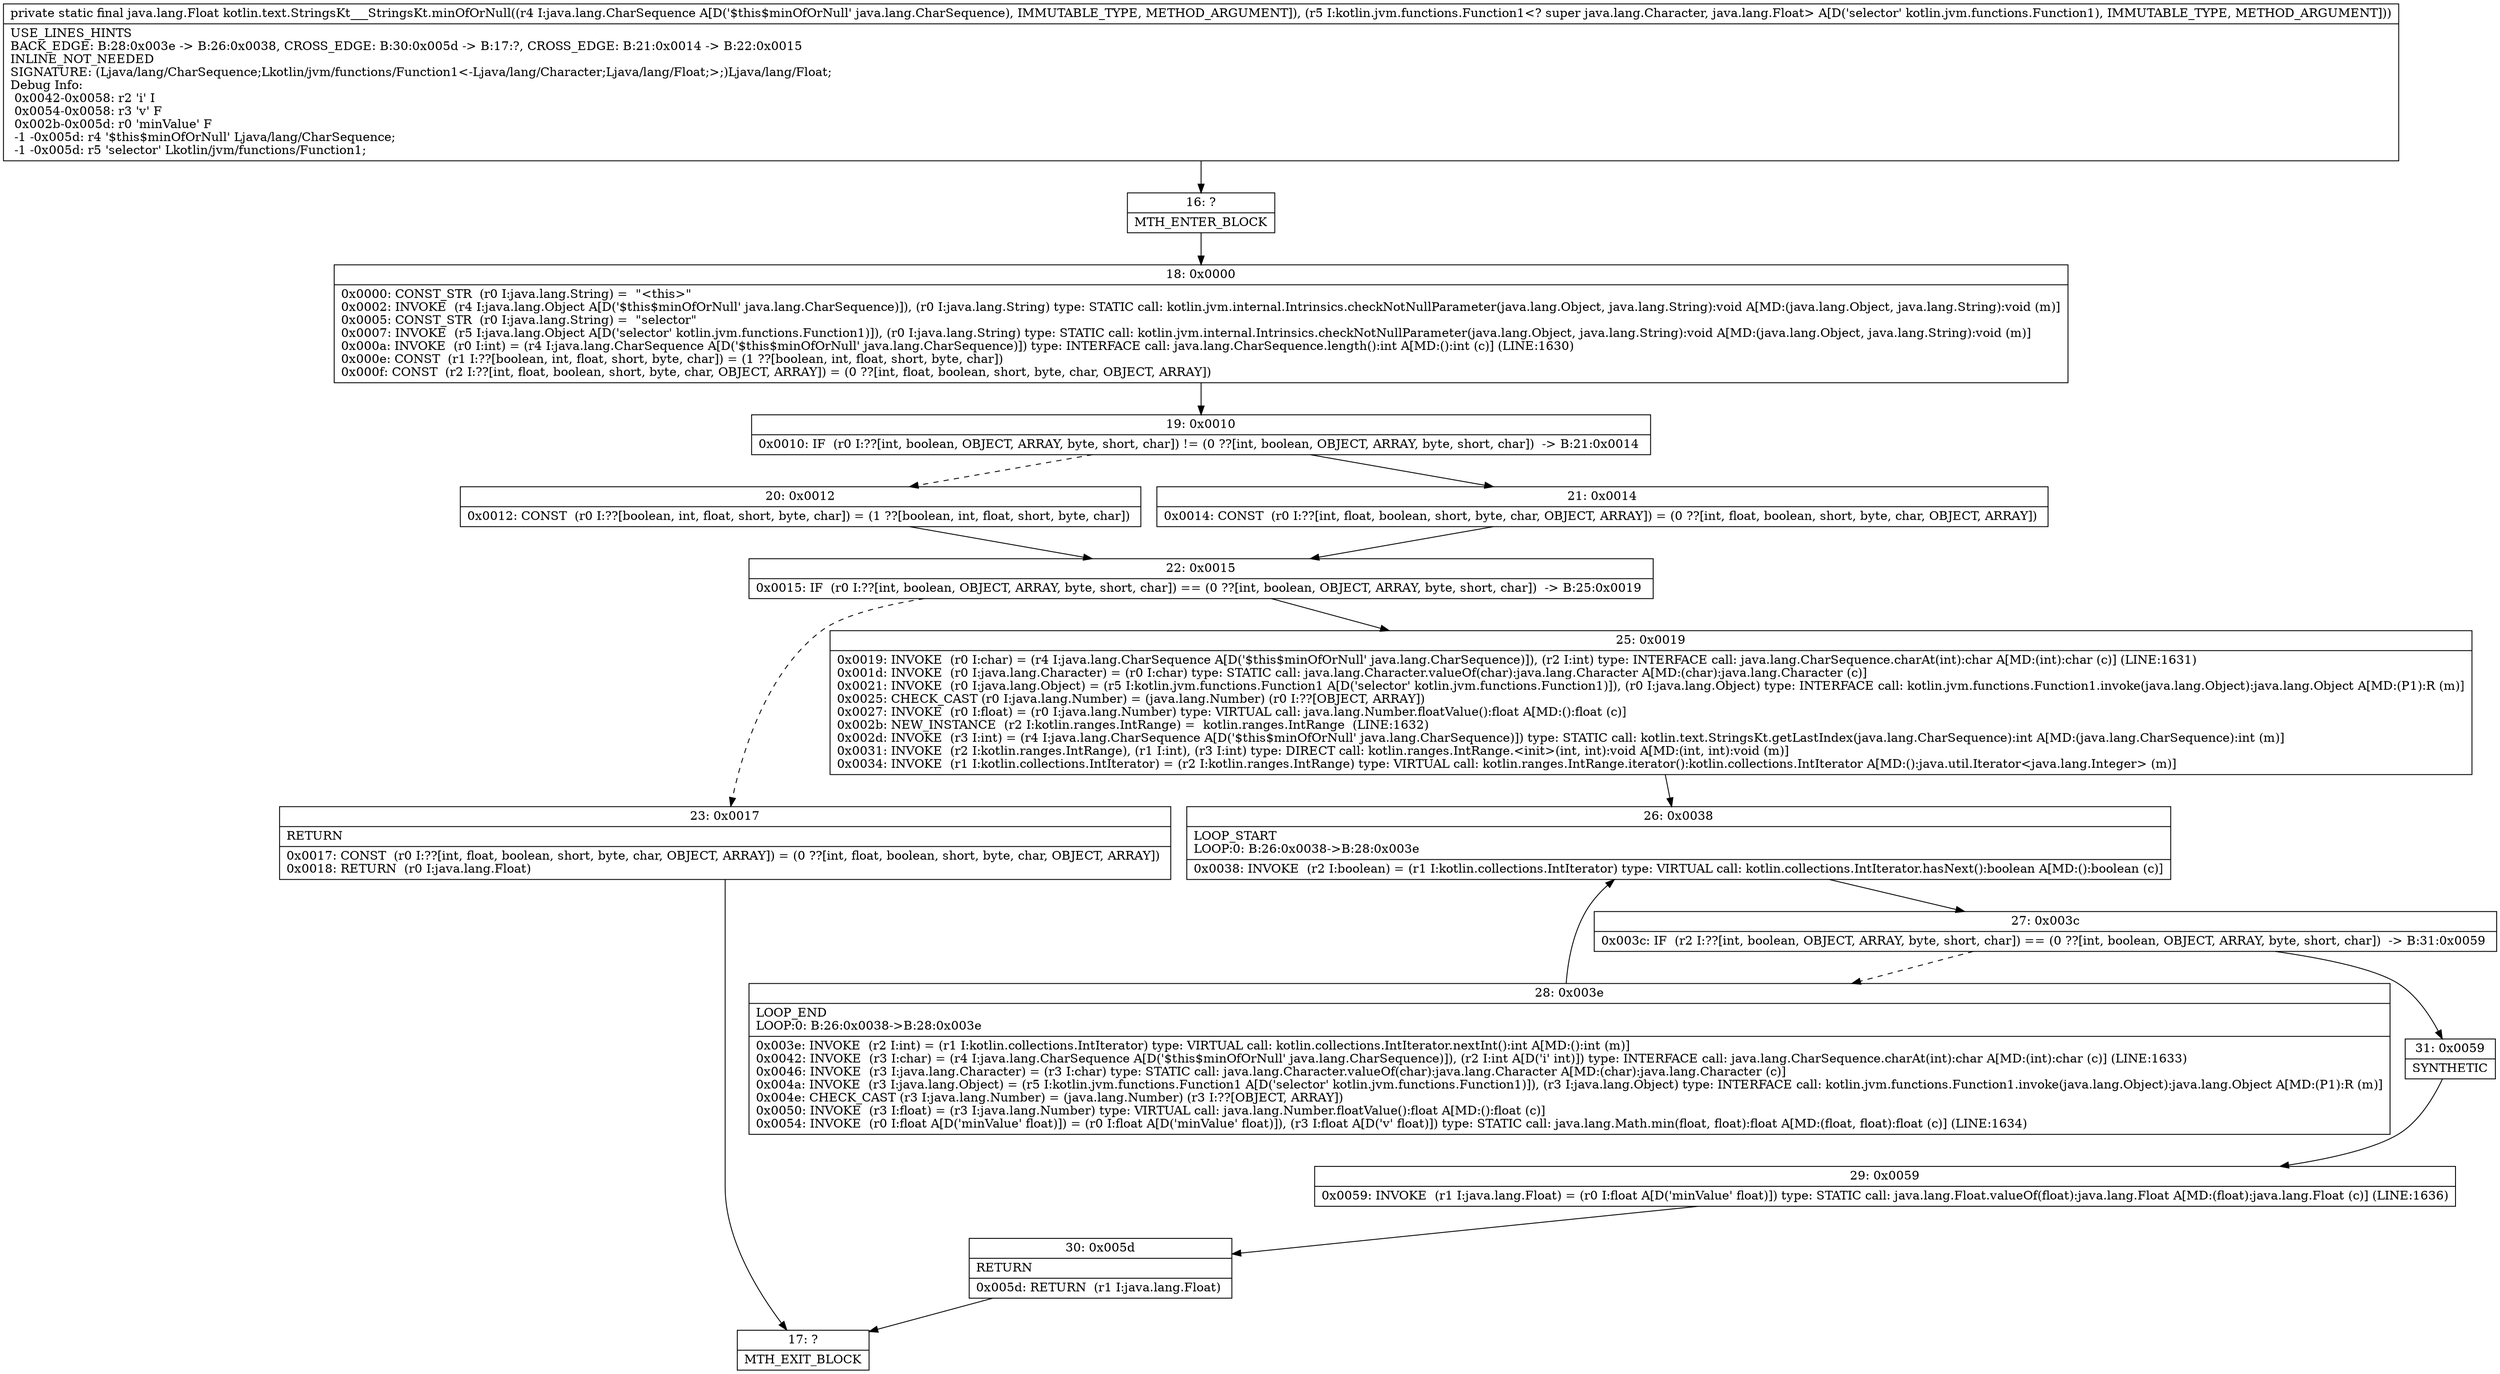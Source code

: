 digraph "CFG forkotlin.text.StringsKt___StringsKt.minOfOrNull(Ljava\/lang\/CharSequence;Lkotlin\/jvm\/functions\/Function1;)Ljava\/lang\/Float;" {
Node_16 [shape=record,label="{16\:\ ?|MTH_ENTER_BLOCK\l}"];
Node_18 [shape=record,label="{18\:\ 0x0000|0x0000: CONST_STR  (r0 I:java.lang.String) =  \"\<this\>\" \l0x0002: INVOKE  (r4 I:java.lang.Object A[D('$this$minOfOrNull' java.lang.CharSequence)]), (r0 I:java.lang.String) type: STATIC call: kotlin.jvm.internal.Intrinsics.checkNotNullParameter(java.lang.Object, java.lang.String):void A[MD:(java.lang.Object, java.lang.String):void (m)]\l0x0005: CONST_STR  (r0 I:java.lang.String) =  \"selector\" \l0x0007: INVOKE  (r5 I:java.lang.Object A[D('selector' kotlin.jvm.functions.Function1)]), (r0 I:java.lang.String) type: STATIC call: kotlin.jvm.internal.Intrinsics.checkNotNullParameter(java.lang.Object, java.lang.String):void A[MD:(java.lang.Object, java.lang.String):void (m)]\l0x000a: INVOKE  (r0 I:int) = (r4 I:java.lang.CharSequence A[D('$this$minOfOrNull' java.lang.CharSequence)]) type: INTERFACE call: java.lang.CharSequence.length():int A[MD:():int (c)] (LINE:1630)\l0x000e: CONST  (r1 I:??[boolean, int, float, short, byte, char]) = (1 ??[boolean, int, float, short, byte, char]) \l0x000f: CONST  (r2 I:??[int, float, boolean, short, byte, char, OBJECT, ARRAY]) = (0 ??[int, float, boolean, short, byte, char, OBJECT, ARRAY]) \l}"];
Node_19 [shape=record,label="{19\:\ 0x0010|0x0010: IF  (r0 I:??[int, boolean, OBJECT, ARRAY, byte, short, char]) != (0 ??[int, boolean, OBJECT, ARRAY, byte, short, char])  \-\> B:21:0x0014 \l}"];
Node_20 [shape=record,label="{20\:\ 0x0012|0x0012: CONST  (r0 I:??[boolean, int, float, short, byte, char]) = (1 ??[boolean, int, float, short, byte, char]) \l}"];
Node_22 [shape=record,label="{22\:\ 0x0015|0x0015: IF  (r0 I:??[int, boolean, OBJECT, ARRAY, byte, short, char]) == (0 ??[int, boolean, OBJECT, ARRAY, byte, short, char])  \-\> B:25:0x0019 \l}"];
Node_23 [shape=record,label="{23\:\ 0x0017|RETURN\l|0x0017: CONST  (r0 I:??[int, float, boolean, short, byte, char, OBJECT, ARRAY]) = (0 ??[int, float, boolean, short, byte, char, OBJECT, ARRAY]) \l0x0018: RETURN  (r0 I:java.lang.Float) \l}"];
Node_17 [shape=record,label="{17\:\ ?|MTH_EXIT_BLOCK\l}"];
Node_25 [shape=record,label="{25\:\ 0x0019|0x0019: INVOKE  (r0 I:char) = (r4 I:java.lang.CharSequence A[D('$this$minOfOrNull' java.lang.CharSequence)]), (r2 I:int) type: INTERFACE call: java.lang.CharSequence.charAt(int):char A[MD:(int):char (c)] (LINE:1631)\l0x001d: INVOKE  (r0 I:java.lang.Character) = (r0 I:char) type: STATIC call: java.lang.Character.valueOf(char):java.lang.Character A[MD:(char):java.lang.Character (c)]\l0x0021: INVOKE  (r0 I:java.lang.Object) = (r5 I:kotlin.jvm.functions.Function1 A[D('selector' kotlin.jvm.functions.Function1)]), (r0 I:java.lang.Object) type: INTERFACE call: kotlin.jvm.functions.Function1.invoke(java.lang.Object):java.lang.Object A[MD:(P1):R (m)]\l0x0025: CHECK_CAST (r0 I:java.lang.Number) = (java.lang.Number) (r0 I:??[OBJECT, ARRAY]) \l0x0027: INVOKE  (r0 I:float) = (r0 I:java.lang.Number) type: VIRTUAL call: java.lang.Number.floatValue():float A[MD:():float (c)]\l0x002b: NEW_INSTANCE  (r2 I:kotlin.ranges.IntRange) =  kotlin.ranges.IntRange  (LINE:1632)\l0x002d: INVOKE  (r3 I:int) = (r4 I:java.lang.CharSequence A[D('$this$minOfOrNull' java.lang.CharSequence)]) type: STATIC call: kotlin.text.StringsKt.getLastIndex(java.lang.CharSequence):int A[MD:(java.lang.CharSequence):int (m)]\l0x0031: INVOKE  (r2 I:kotlin.ranges.IntRange), (r1 I:int), (r3 I:int) type: DIRECT call: kotlin.ranges.IntRange.\<init\>(int, int):void A[MD:(int, int):void (m)]\l0x0034: INVOKE  (r1 I:kotlin.collections.IntIterator) = (r2 I:kotlin.ranges.IntRange) type: VIRTUAL call: kotlin.ranges.IntRange.iterator():kotlin.collections.IntIterator A[MD:():java.util.Iterator\<java.lang.Integer\> (m)]\l}"];
Node_26 [shape=record,label="{26\:\ 0x0038|LOOP_START\lLOOP:0: B:26:0x0038\-\>B:28:0x003e\l|0x0038: INVOKE  (r2 I:boolean) = (r1 I:kotlin.collections.IntIterator) type: VIRTUAL call: kotlin.collections.IntIterator.hasNext():boolean A[MD:():boolean (c)]\l}"];
Node_27 [shape=record,label="{27\:\ 0x003c|0x003c: IF  (r2 I:??[int, boolean, OBJECT, ARRAY, byte, short, char]) == (0 ??[int, boolean, OBJECT, ARRAY, byte, short, char])  \-\> B:31:0x0059 \l}"];
Node_28 [shape=record,label="{28\:\ 0x003e|LOOP_END\lLOOP:0: B:26:0x0038\-\>B:28:0x003e\l|0x003e: INVOKE  (r2 I:int) = (r1 I:kotlin.collections.IntIterator) type: VIRTUAL call: kotlin.collections.IntIterator.nextInt():int A[MD:():int (m)]\l0x0042: INVOKE  (r3 I:char) = (r4 I:java.lang.CharSequence A[D('$this$minOfOrNull' java.lang.CharSequence)]), (r2 I:int A[D('i' int)]) type: INTERFACE call: java.lang.CharSequence.charAt(int):char A[MD:(int):char (c)] (LINE:1633)\l0x0046: INVOKE  (r3 I:java.lang.Character) = (r3 I:char) type: STATIC call: java.lang.Character.valueOf(char):java.lang.Character A[MD:(char):java.lang.Character (c)]\l0x004a: INVOKE  (r3 I:java.lang.Object) = (r5 I:kotlin.jvm.functions.Function1 A[D('selector' kotlin.jvm.functions.Function1)]), (r3 I:java.lang.Object) type: INTERFACE call: kotlin.jvm.functions.Function1.invoke(java.lang.Object):java.lang.Object A[MD:(P1):R (m)]\l0x004e: CHECK_CAST (r3 I:java.lang.Number) = (java.lang.Number) (r3 I:??[OBJECT, ARRAY]) \l0x0050: INVOKE  (r3 I:float) = (r3 I:java.lang.Number) type: VIRTUAL call: java.lang.Number.floatValue():float A[MD:():float (c)]\l0x0054: INVOKE  (r0 I:float A[D('minValue' float)]) = (r0 I:float A[D('minValue' float)]), (r3 I:float A[D('v' float)]) type: STATIC call: java.lang.Math.min(float, float):float A[MD:(float, float):float (c)] (LINE:1634)\l}"];
Node_31 [shape=record,label="{31\:\ 0x0059|SYNTHETIC\l}"];
Node_29 [shape=record,label="{29\:\ 0x0059|0x0059: INVOKE  (r1 I:java.lang.Float) = (r0 I:float A[D('minValue' float)]) type: STATIC call: java.lang.Float.valueOf(float):java.lang.Float A[MD:(float):java.lang.Float (c)] (LINE:1636)\l}"];
Node_30 [shape=record,label="{30\:\ 0x005d|RETURN\l|0x005d: RETURN  (r1 I:java.lang.Float) \l}"];
Node_21 [shape=record,label="{21\:\ 0x0014|0x0014: CONST  (r0 I:??[int, float, boolean, short, byte, char, OBJECT, ARRAY]) = (0 ??[int, float, boolean, short, byte, char, OBJECT, ARRAY]) \l}"];
MethodNode[shape=record,label="{private static final java.lang.Float kotlin.text.StringsKt___StringsKt.minOfOrNull((r4 I:java.lang.CharSequence A[D('$this$minOfOrNull' java.lang.CharSequence), IMMUTABLE_TYPE, METHOD_ARGUMENT]), (r5 I:kotlin.jvm.functions.Function1\<? super java.lang.Character, java.lang.Float\> A[D('selector' kotlin.jvm.functions.Function1), IMMUTABLE_TYPE, METHOD_ARGUMENT]))  | USE_LINES_HINTS\lBACK_EDGE: B:28:0x003e \-\> B:26:0x0038, CROSS_EDGE: B:30:0x005d \-\> B:17:?, CROSS_EDGE: B:21:0x0014 \-\> B:22:0x0015\lINLINE_NOT_NEEDED\lSIGNATURE: (Ljava\/lang\/CharSequence;Lkotlin\/jvm\/functions\/Function1\<\-Ljava\/lang\/Character;Ljava\/lang\/Float;\>;)Ljava\/lang\/Float;\lDebug Info:\l  0x0042\-0x0058: r2 'i' I\l  0x0054\-0x0058: r3 'v' F\l  0x002b\-0x005d: r0 'minValue' F\l  \-1 \-0x005d: r4 '$this$minOfOrNull' Ljava\/lang\/CharSequence;\l  \-1 \-0x005d: r5 'selector' Lkotlin\/jvm\/functions\/Function1;\l}"];
MethodNode -> Node_16;Node_16 -> Node_18;
Node_18 -> Node_19;
Node_19 -> Node_20[style=dashed];
Node_19 -> Node_21;
Node_20 -> Node_22;
Node_22 -> Node_23[style=dashed];
Node_22 -> Node_25;
Node_23 -> Node_17;
Node_25 -> Node_26;
Node_26 -> Node_27;
Node_27 -> Node_28[style=dashed];
Node_27 -> Node_31;
Node_28 -> Node_26;
Node_31 -> Node_29;
Node_29 -> Node_30;
Node_30 -> Node_17;
Node_21 -> Node_22;
}

